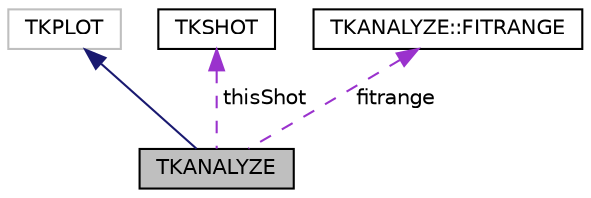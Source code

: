 digraph "TKANALYZE"
{
  edge [fontname="Helvetica",fontsize="10",labelfontname="Helvetica",labelfontsize="10"];
  node [fontname="Helvetica",fontsize="10",shape=record];
  Node2 [label="TKANALYZE",height=0.2,width=0.4,color="black", fillcolor="grey75", style="filled", fontcolor="black"];
  Node3 -> Node2 [dir="back",color="midnightblue",fontsize="10",style="solid",fontname="Helvetica"];
  Node3 [label="TKPLOT",height=0.2,width=0.4,color="grey75", fillcolor="white", style="filled"];
  Node4 -> Node2 [dir="back",color="darkorchid3",fontsize="10",style="dashed",label=" thisShot" ,fontname="Helvetica"];
  Node4 [label="TKSHOT",height=0.2,width=0.4,color="black", fillcolor="white", style="filled",URL="$class_t_k_s_h_o_t.html"];
  Node5 -> Node2 [dir="back",color="darkorchid3",fontsize="10",style="dashed",label=" fitrange" ,fontname="Helvetica"];
  Node5 [label="TKANALYZE::FITRANGE",height=0.2,width=0.4,color="black", fillcolor="white", style="filled",URL="$class_t_k_a_n_a_l_y_z_e_1_1_f_i_t_r_a_n_g_e.html"];
}
